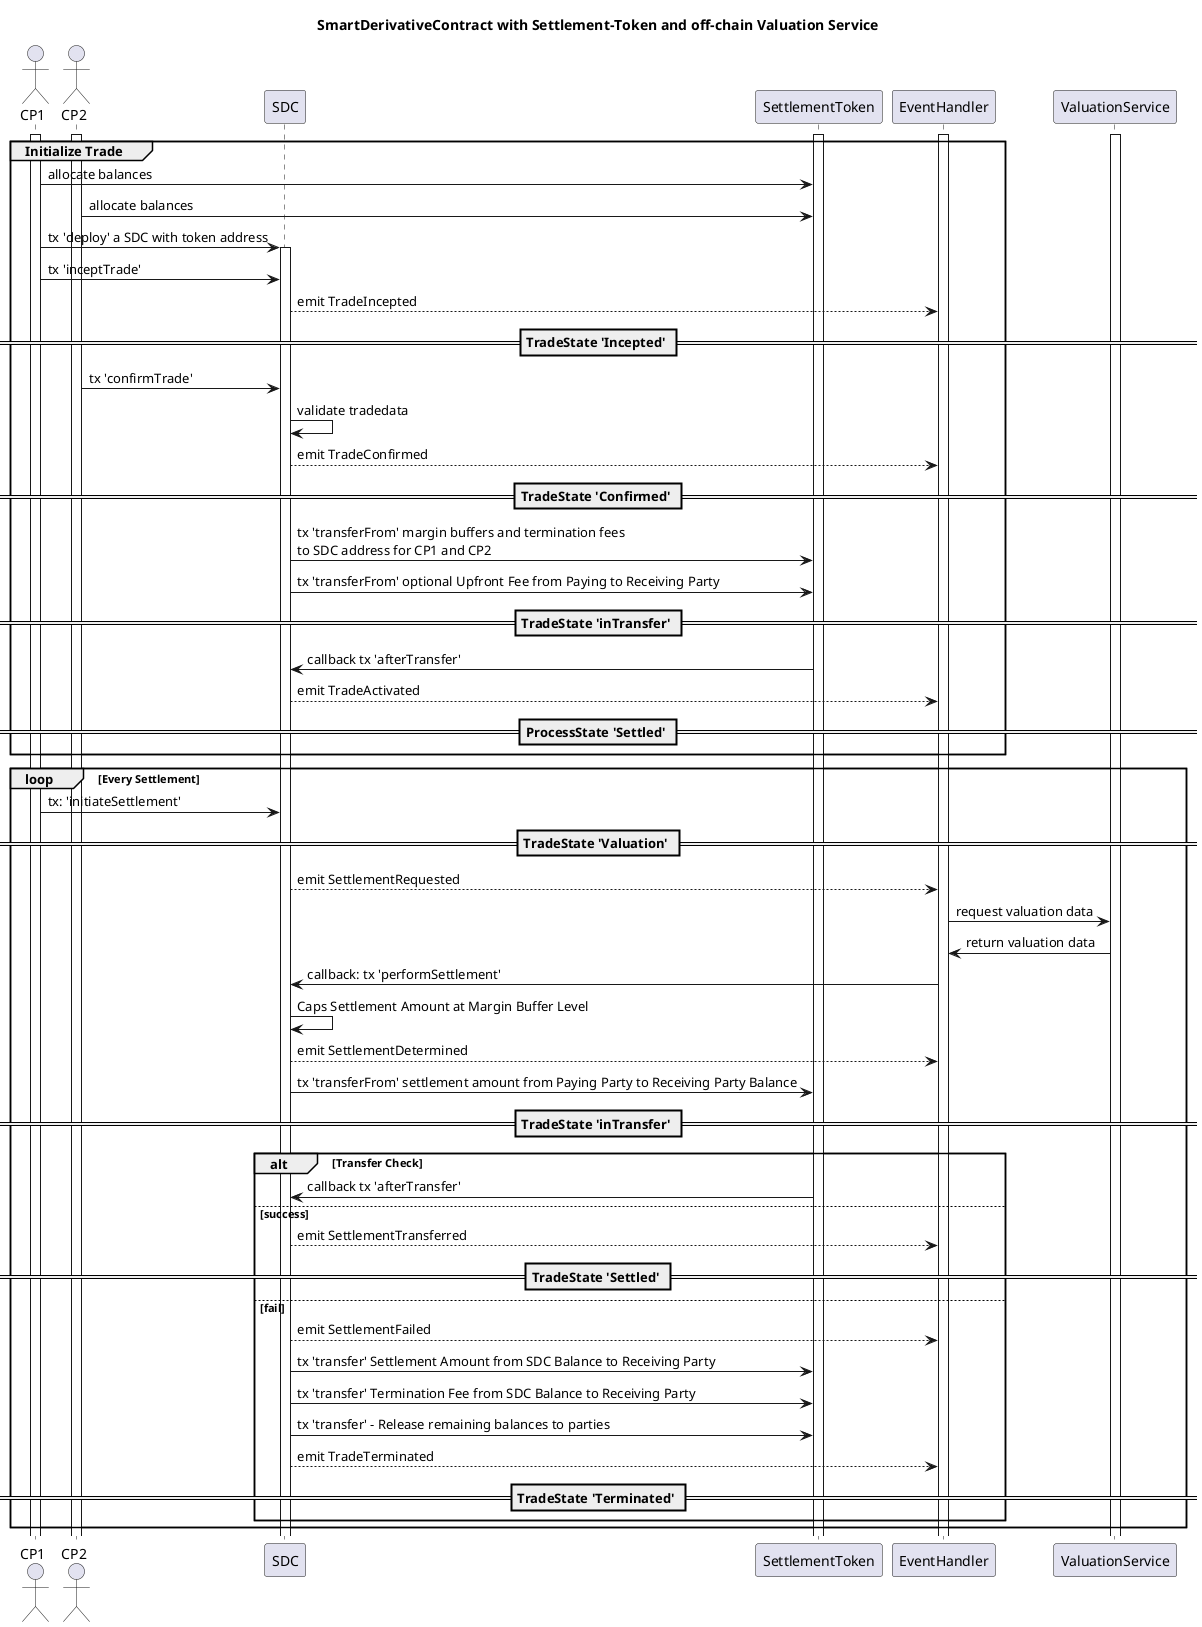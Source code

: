 @startuml
'https://plantuml.com/sequence-diagram
title SmartDerivativeContract with Settlement-Token and off-chain Valuation Service

	actor CP1
	actor CP2

	participant SDC

    participant SettlementToken

	participant EventHandler
	participant ValuationService

activate EventHandler
activate SettlementToken
activate ValuationService

activate CP1
activate CP2

group Initialize Trade
CP1 ->SettlementToken: allocate balances
CP2 ->SettlementToken: allocate balances
CP1 ->SDC: tx 'deploy' a SDC with token address
activate SDC
CP1 ->SDC:                 tx 'inceptTrade'

SDC-->EventHandler: emit TradeIncepted
== TradeState 'Incepted' ==

    CP2->SDC: tx 'confirmTrade'
    SDC->SDC: validate tradedata

    SDC-->EventHandler: emit TradeConfirmed

== TradeState 'Confirmed' ==

    SDC -> SettlementToken: tx 'transferFrom' margin buffers and termination fees\nto SDC address for CP1 and CP2
    SDC -> SettlementToken: tx 'transferFrom' optional Upfront Fee from Paying to Receiving Party

==  TradeState 'inTransfer' ==

    SettlementToken->SDC: callback tx 'afterTransfer'

    SDC-->EventHandler: emit TradeActivated

==ProcessState 'Settled' ==

end

loop Every Settlement


CP1->SDC: tx: 'initiateSettlement'

== TradeState 'Valuation' ==
SDC-->EventHandler:emit SettlementRequested

EventHandler->ValuationService: request valuation data
ValuationService->EventHandler: return valuation data
EventHandler->SDC: callback: tx 'performSettlement'
SDC->SDC:Caps Settlement Amount at Margin Buffer Level

SDC-->EventHandler: emit SettlementDetermined

SDC->SettlementToken: tx 'transferFrom' settlement amount from Paying Party to Receiving Party Balance
== TradeState 'inTransfer' ==

alt Transfer Check
	SettlementToken->SDC: callback tx 'afterTransfer'
else success
    SDC-->EventHandler: emit SettlementTransferred
== TradeState 'Settled' ==
else fail
    SDC-->EventHandler: emit SettlementFailed

	SDC->SettlementToken: tx 'transfer' Settlement Amount from SDC Balance to Receiving Party
	SDC->SettlementToken: tx 'transfer' Termination Fee from SDC Balance to Receiving Party
    SDC->SettlementToken: tx 'transfer' - Release remaining balances to parties

    SDC-->EventHandler: emit TradeTerminated
== TradeState 'Terminated' ==
end


end

@enduml
